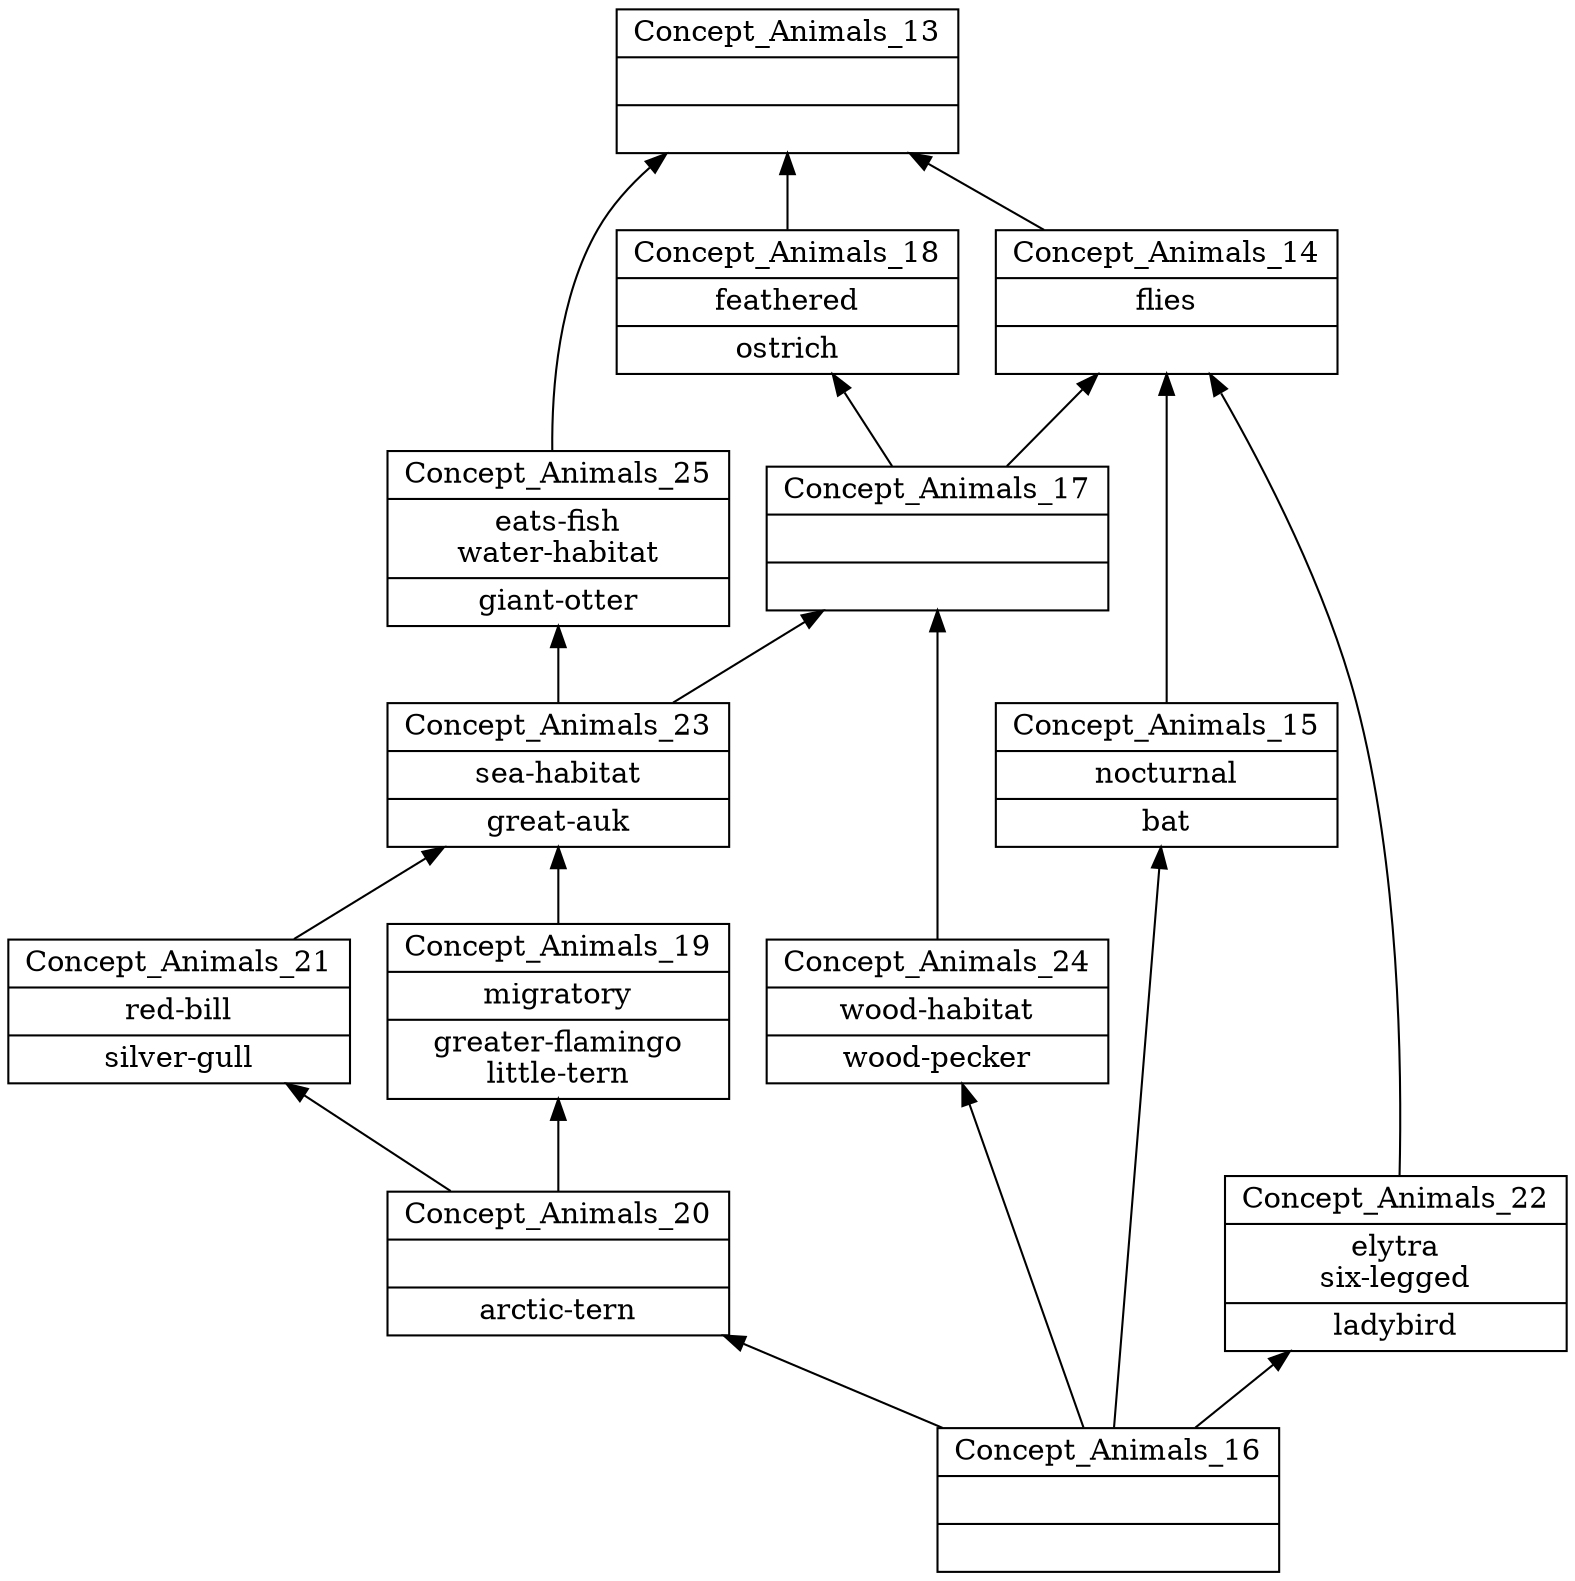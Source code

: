 digraph G { 
	rankdir=BT;
subgraph Animals { 
label="Animals";
13 [shape=record,label="{Concept_Animals_13||}"];
14 [shape=record,label="{Concept_Animals_14|flies\n|}"];
15 [shape=record,label="{Concept_Animals_15|nocturnal\n|bat\n}"];
16 [shape=record,label="{Concept_Animals_16||}"];
17 [shape=record,label="{Concept_Animals_17||}"];
18 [shape=record,label="{Concept_Animals_18|feathered\n|ostrich\n}"];
19 [shape=record,label="{Concept_Animals_19|migratory\n|greater-flamingo\nlittle-tern\n}"];
20 [shape=record,label="{Concept_Animals_20||arctic-tern\n}"];
21 [shape=record,label="{Concept_Animals_21|red-bill\n|silver-gull\n}"];
22 [shape=record,label="{Concept_Animals_22|elytra\nsix-legged\n|ladybird\n}"];
23 [shape=record,label="{Concept_Animals_23|sea-habitat\n|great-auk\n}"];
24 [shape=record,label="{Concept_Animals_24|wood-habitat\n|wood-pecker\n}"];
25 [shape=record,label="{Concept_Animals_25|eats-fish\nwater-habitat\n|giant-otter\n}"];
	14 -> 13
	18 -> 13
	25 -> 13
	15 -> 14
	17 -> 14
	22 -> 14
	16 -> 15
	23 -> 17
	24 -> 17
	17 -> 18
	20 -> 19
	16 -> 20
	20 -> 21
	16 -> 22
	19 -> 23
	21 -> 23
	16 -> 24
	23 -> 25
}
}